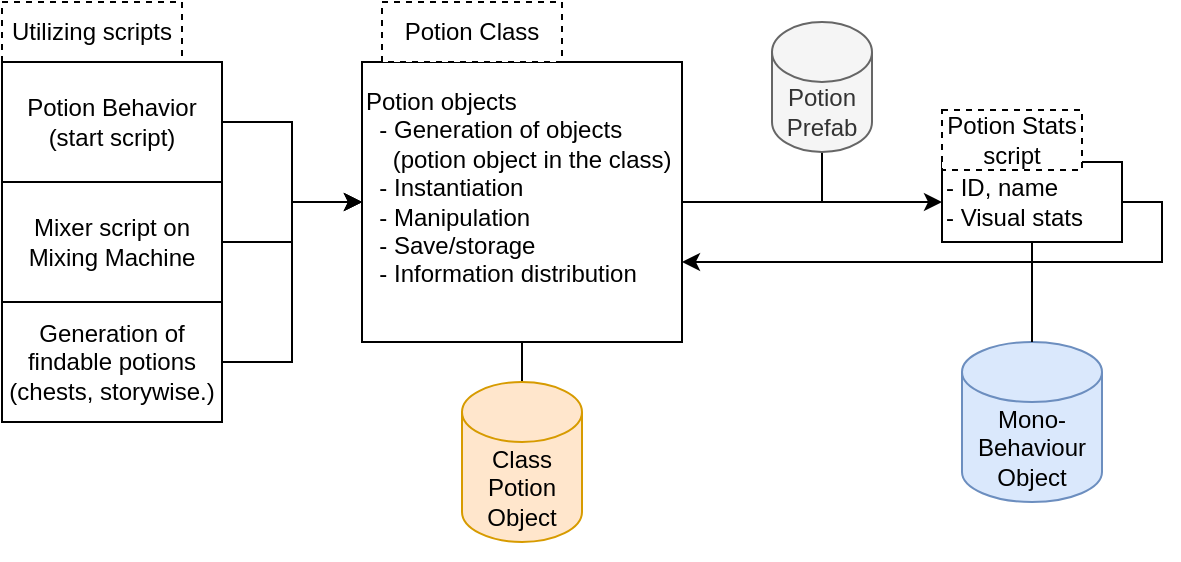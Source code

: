<mxfile version="21.1.2" type="github">
  <diagram name="Seite-1" id="r9SchGLrDLa7gwqFR3Kt">
    <mxGraphModel dx="2074" dy="1114" grid="1" gridSize="10" guides="1" tooltips="1" connect="1" arrows="1" fold="1" page="1" pageScale="1" pageWidth="827" pageHeight="1169" math="0" shadow="0">
      <root>
        <mxCell id="0" />
        <mxCell id="1" parent="0" />
        <mxCell id="gq9Lb8jiTcREuKkAHGY3-15" style="edgeStyle=orthogonalEdgeStyle;rounded=0;orthogonalLoop=1;jettySize=auto;html=1;exitX=1;exitY=0.5;exitDx=0;exitDy=0;entryX=0;entryY=0.5;entryDx=0;entryDy=0;" parent="1" source="gq9Lb8jiTcREuKkAHGY3-1" target="gq9Lb8jiTcREuKkAHGY3-11" edge="1">
          <mxGeometry relative="1" as="geometry" />
        </mxCell>
        <mxCell id="gq9Lb8jiTcREuKkAHGY3-1" value="&lt;div align=&quot;left&quot;&gt;Potion objects&lt;/div&gt;&lt;div align=&quot;left&quot;&gt;&amp;nbsp; - Generation of objects&lt;/div&gt;&lt;div align=&quot;left&quot;&gt;&amp;nbsp;&amp;nbsp;&amp;nbsp; (potion object in the class)&lt;/div&gt;&lt;div align=&quot;left&quot;&gt;&amp;nbsp; - Instantiation&lt;br&gt;&lt;/div&gt;&lt;div align=&quot;left&quot;&gt;&amp;nbsp; - Manipulation&lt;/div&gt;&lt;div align=&quot;left&quot;&gt;&amp;nbsp; - Save/storage&lt;/div&gt;&lt;div align=&quot;left&quot;&gt;&amp;nbsp; - Information distribution&lt;br&gt;&lt;/div&gt;&lt;div align=&quot;left&quot;&gt;&lt;br&gt;&lt;/div&gt;" style="whiteSpace=wrap;html=1;align=left;" parent="1" vertex="1">
          <mxGeometry x="290" y="230" width="160" height="140" as="geometry" />
        </mxCell>
        <mxCell id="gq9Lb8jiTcREuKkAHGY3-2" value="Potion Class" style="rounded=0;whiteSpace=wrap;html=1;strokeColor=default;dashed=1;" parent="1" vertex="1">
          <mxGeometry x="300" y="200" width="90" height="30" as="geometry" />
        </mxCell>
        <mxCell id="gq9Lb8jiTcREuKkAHGY3-3" value="Utilizing scripts" style="rounded=0;whiteSpace=wrap;html=1;dashed=1;" parent="1" vertex="1">
          <mxGeometry x="110" y="200" width="90" height="30" as="geometry" />
        </mxCell>
        <mxCell id="gq9Lb8jiTcREuKkAHGY3-5" style="edgeStyle=orthogonalEdgeStyle;rounded=0;orthogonalLoop=1;jettySize=auto;html=1;exitX=1;exitY=0.5;exitDx=0;exitDy=0;" parent="1" source="gq9Lb8jiTcREuKkAHGY3-4" target="gq9Lb8jiTcREuKkAHGY3-1" edge="1">
          <mxGeometry relative="1" as="geometry" />
        </mxCell>
        <mxCell id="gq9Lb8jiTcREuKkAHGY3-4" value="&lt;div&gt;Potion Behavior&lt;/div&gt;&lt;div&gt;(start script)&lt;br&gt;&lt;/div&gt;" style="whiteSpace=wrap;html=1;" parent="1" vertex="1">
          <mxGeometry x="110" y="230" width="110" height="60" as="geometry" />
        </mxCell>
        <mxCell id="gq9Lb8jiTcREuKkAHGY3-7" style="edgeStyle=orthogonalEdgeStyle;rounded=0;orthogonalLoop=1;jettySize=auto;html=1;exitX=1;exitY=0.5;exitDx=0;exitDy=0;entryX=0;entryY=0.5;entryDx=0;entryDy=0;" parent="1" source="gq9Lb8jiTcREuKkAHGY3-6" target="gq9Lb8jiTcREuKkAHGY3-1" edge="1">
          <mxGeometry relative="1" as="geometry" />
        </mxCell>
        <mxCell id="gq9Lb8jiTcREuKkAHGY3-6" value="&lt;div&gt;Mixer script on &lt;br&gt;&lt;/div&gt;&lt;div&gt;Mixing Machine&lt;br&gt;&lt;/div&gt;" style="whiteSpace=wrap;html=1;" parent="1" vertex="1">
          <mxGeometry x="110" y="290" width="110" height="60" as="geometry" />
        </mxCell>
        <mxCell id="gq9Lb8jiTcREuKkAHGY3-25" style="edgeStyle=orthogonalEdgeStyle;rounded=0;orthogonalLoop=1;jettySize=auto;html=1;entryX=1;entryY=0.714;entryDx=0;entryDy=0;entryPerimeter=0;" parent="1" source="gq9Lb8jiTcREuKkAHGY3-11" target="gq9Lb8jiTcREuKkAHGY3-1" edge="1">
          <mxGeometry relative="1" as="geometry">
            <mxPoint x="470" y="330" as="targetPoint" />
            <Array as="points">
              <mxPoint x="690" y="300" />
              <mxPoint x="690" y="330" />
            </Array>
          </mxGeometry>
        </mxCell>
        <mxCell id="gq9Lb8jiTcREuKkAHGY3-11" value="&lt;div align=&quot;left&quot;&gt;- ID, name&lt;br&gt;&lt;/div&gt;&lt;div align=&quot;left&quot;&gt;- Visual stats&lt;/div&gt;" style="whiteSpace=wrap;html=1;align=left;" parent="1" vertex="1">
          <mxGeometry x="580" y="280" width="90" height="40" as="geometry" />
        </mxCell>
        <mxCell id="gq9Lb8jiTcREuKkAHGY3-12" value="Potion Stats script" style="rounded=0;whiteSpace=wrap;html=1;strokeColor=default;dashed=1;" parent="1" vertex="1">
          <mxGeometry x="580" y="254" width="70" height="30" as="geometry" />
        </mxCell>
        <mxCell id="gq9Lb8jiTcREuKkAHGY3-19" value="" style="endArrow=none;html=1;rounded=0;" parent="1" target="gq9Lb8jiTcREuKkAHGY3-21" edge="1">
          <mxGeometry width="50" height="50" relative="1" as="geometry">
            <mxPoint x="520" y="300" as="sourcePoint" />
            <mxPoint x="510" y="253" as="targetPoint" />
          </mxGeometry>
        </mxCell>
        <mxCell id="gq9Lb8jiTcREuKkAHGY3-22" style="rounded=0;orthogonalLoop=1;jettySize=auto;html=1;exitX=0.5;exitY=0;exitDx=0;exitDy=0;exitPerimeter=0;endArrow=none;endFill=0;" parent="1" source="gq9Lb8jiTcREuKkAHGY3-20" target="gq9Lb8jiTcREuKkAHGY3-1" edge="1">
          <mxGeometry relative="1" as="geometry" />
        </mxCell>
        <mxCell id="gq9Lb8jiTcREuKkAHGY3-20" value="&lt;div&gt;&lt;br&gt;&lt;/div&gt;&lt;div&gt;Class&lt;/div&gt;&lt;div&gt;Potion&lt;/div&gt;&lt;div&gt;Object&lt;br&gt;&lt;/div&gt;&lt;div&gt;&lt;br&gt;&lt;/div&gt;" style="shape=cylinder3;whiteSpace=wrap;html=1;boundedLbl=1;backgroundOutline=1;size=15;fillColor=#ffe6cc;strokeColor=#d79b00;" parent="1" vertex="1">
          <mxGeometry x="340" y="390" width="60" height="80" as="geometry" />
        </mxCell>
        <mxCell id="gq9Lb8jiTcREuKkAHGY3-21" value="&lt;div&gt;Potion&lt;/div&gt;&lt;div&gt;Prefab&lt;br&gt;&lt;/div&gt;" style="shape=cylinder3;whiteSpace=wrap;html=1;boundedLbl=1;backgroundOutline=1;size=15;fillColor=#f5f5f5;strokeColor=#666666;fontColor=#333333;" parent="1" vertex="1">
          <mxGeometry x="495" y="210" width="50" height="65" as="geometry" />
        </mxCell>
        <mxCell id="gq9Lb8jiTcREuKkAHGY3-23" value="&lt;div&gt;&lt;br&gt;&lt;/div&gt;&lt;div&gt;Mono-&lt;/div&gt;&lt;div&gt;Behaviour&lt;br&gt;&lt;/div&gt;&lt;div&gt;Object&lt;br&gt;&lt;/div&gt;&lt;div&gt;&lt;br&gt;&lt;/div&gt;" style="shape=cylinder3;whiteSpace=wrap;html=1;boundedLbl=1;backgroundOutline=1;size=15;fillColor=#dae8fc;strokeColor=#6c8ebf;" parent="1" vertex="1">
          <mxGeometry x="590" y="370" width="70" height="80" as="geometry" />
        </mxCell>
        <mxCell id="gq9Lb8jiTcREuKkAHGY3-24" style="rounded=0;orthogonalLoop=1;jettySize=auto;html=1;exitX=0.5;exitY=0;exitDx=0;exitDy=0;exitPerimeter=0;endArrow=none;endFill=0;" parent="1" source="gq9Lb8jiTcREuKkAHGY3-23" edge="1">
          <mxGeometry relative="1" as="geometry">
            <mxPoint x="625" y="320" as="targetPoint" />
          </mxGeometry>
        </mxCell>
        <mxCell id="gq9Lb8jiTcREuKkAHGY3-27" style="edgeStyle=orthogonalEdgeStyle;rounded=0;orthogonalLoop=1;jettySize=auto;html=1;exitX=1;exitY=0.5;exitDx=0;exitDy=0;entryX=0;entryY=0.5;entryDx=0;entryDy=0;" parent="1" source="gq9Lb8jiTcREuKkAHGY3-26" target="gq9Lb8jiTcREuKkAHGY3-1" edge="1">
          <mxGeometry relative="1" as="geometry" />
        </mxCell>
        <mxCell id="gq9Lb8jiTcREuKkAHGY3-26" value="&lt;div&gt;Generation of&lt;/div&gt;&lt;div&gt;findable potions&lt;/div&gt;&lt;div&gt;(chests, storywise.)&lt;br&gt;&lt;/div&gt;" style="whiteSpace=wrap;html=1;" parent="1" vertex="1">
          <mxGeometry x="110" y="350" width="110" height="60" as="geometry" />
        </mxCell>
      </root>
    </mxGraphModel>
  </diagram>
</mxfile>
